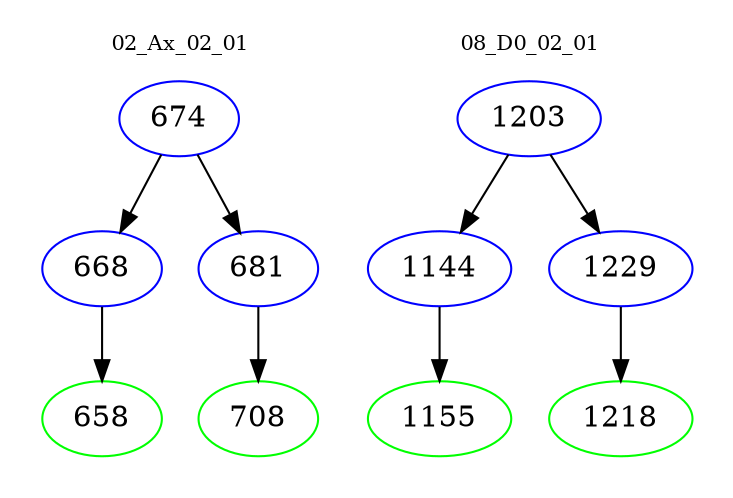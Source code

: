 digraph{
subgraph cluster_0 {
color = white
label = "02_Ax_02_01";
fontsize=10;
T0_674 [label="674", color="blue"]
T0_674 -> T0_668 [color="black"]
T0_668 [label="668", color="blue"]
T0_668 -> T0_658 [color="black"]
T0_658 [label="658", color="green"]
T0_674 -> T0_681 [color="black"]
T0_681 [label="681", color="blue"]
T0_681 -> T0_708 [color="black"]
T0_708 [label="708", color="green"]
}
subgraph cluster_1 {
color = white
label = "08_D0_02_01";
fontsize=10;
T1_1203 [label="1203", color="blue"]
T1_1203 -> T1_1144 [color="black"]
T1_1144 [label="1144", color="blue"]
T1_1144 -> T1_1155 [color="black"]
T1_1155 [label="1155", color="green"]
T1_1203 -> T1_1229 [color="black"]
T1_1229 [label="1229", color="blue"]
T1_1229 -> T1_1218 [color="black"]
T1_1218 [label="1218", color="green"]
}
}
